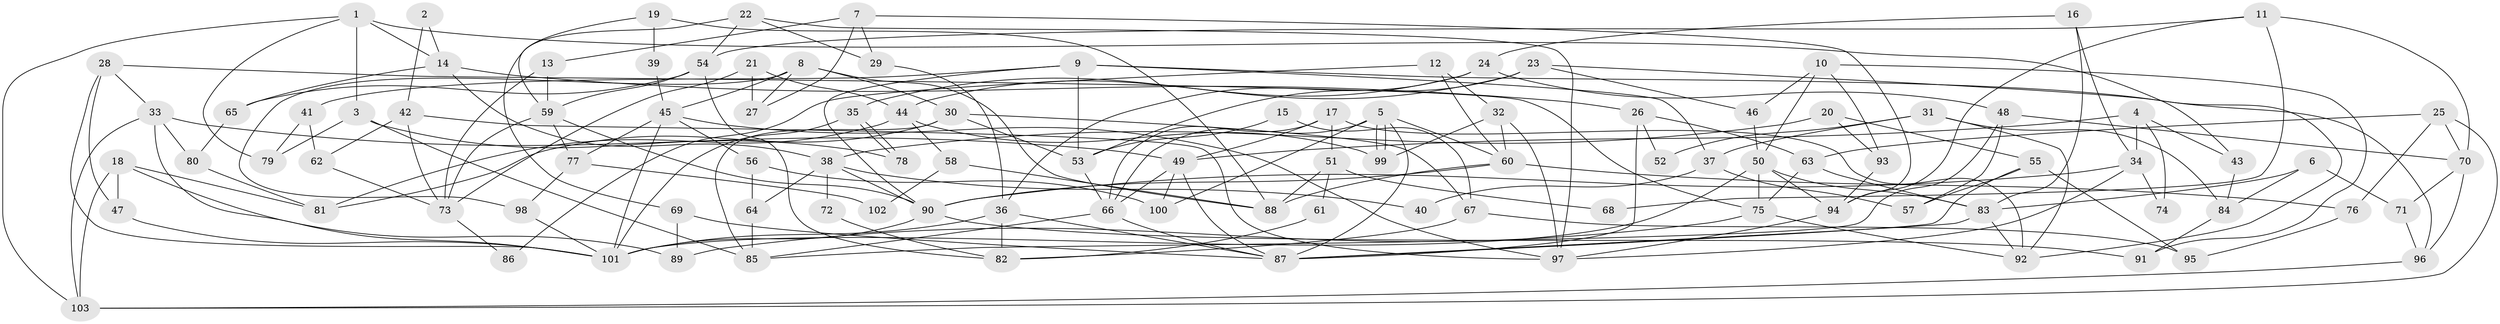 // coarse degree distribution, {5: 0.203125, 4: 0.15625, 6: 0.109375, 3: 0.234375, 7: 0.140625, 8: 0.0625, 2: 0.0625, 10: 0.015625, 11: 0.015625}
// Generated by graph-tools (version 1.1) at 2025/24/03/03/25 07:24:02]
// undirected, 103 vertices, 206 edges
graph export_dot {
graph [start="1"]
  node [color=gray90,style=filled];
  1;
  2;
  3;
  4;
  5;
  6;
  7;
  8;
  9;
  10;
  11;
  12;
  13;
  14;
  15;
  16;
  17;
  18;
  19;
  20;
  21;
  22;
  23;
  24;
  25;
  26;
  27;
  28;
  29;
  30;
  31;
  32;
  33;
  34;
  35;
  36;
  37;
  38;
  39;
  40;
  41;
  42;
  43;
  44;
  45;
  46;
  47;
  48;
  49;
  50;
  51;
  52;
  53;
  54;
  55;
  56;
  57;
  58;
  59;
  60;
  61;
  62;
  63;
  64;
  65;
  66;
  67;
  68;
  69;
  70;
  71;
  72;
  73;
  74;
  75;
  76;
  77;
  78;
  79;
  80;
  81;
  82;
  83;
  84;
  85;
  86;
  87;
  88;
  89;
  90;
  91;
  92;
  93;
  94;
  95;
  96;
  97;
  98;
  99;
  100;
  101;
  102;
  103;
  1 -- 103;
  1 -- 43;
  1 -- 3;
  1 -- 14;
  1 -- 79;
  2 -- 42;
  2 -- 14;
  3 -- 85;
  3 -- 78;
  3 -- 79;
  4 -- 34;
  4 -- 49;
  4 -- 43;
  4 -- 74;
  5 -- 66;
  5 -- 99;
  5 -- 99;
  5 -- 60;
  5 -- 87;
  5 -- 100;
  6 -- 71;
  6 -- 83;
  6 -- 84;
  7 -- 94;
  7 -- 29;
  7 -- 13;
  7 -- 27;
  8 -- 98;
  8 -- 45;
  8 -- 27;
  8 -- 30;
  8 -- 88;
  9 -- 41;
  9 -- 90;
  9 -- 37;
  9 -- 53;
  9 -- 96;
  10 -- 50;
  10 -- 46;
  10 -- 91;
  10 -- 93;
  11 -- 70;
  11 -- 94;
  11 -- 54;
  11 -- 68;
  12 -- 32;
  12 -- 60;
  12 -- 86;
  13 -- 59;
  13 -- 73;
  14 -- 65;
  14 -- 26;
  14 -- 38;
  15 -- 53;
  15 -- 67;
  16 -- 24;
  16 -- 83;
  16 -- 34;
  17 -- 49;
  17 -- 66;
  17 -- 51;
  17 -- 92;
  18 -- 81;
  18 -- 47;
  18 -- 89;
  18 -- 103;
  19 -- 88;
  19 -- 59;
  19 -- 39;
  20 -- 55;
  20 -- 38;
  20 -- 93;
  21 -- 27;
  21 -- 73;
  21 -- 44;
  22 -- 97;
  22 -- 69;
  22 -- 29;
  22 -- 54;
  23 -- 35;
  23 -- 92;
  23 -- 46;
  23 -- 53;
  24 -- 48;
  24 -- 44;
  24 -- 36;
  25 -- 103;
  25 -- 63;
  25 -- 70;
  25 -- 76;
  26 -- 87;
  26 -- 52;
  26 -- 63;
  28 -- 33;
  28 -- 75;
  28 -- 47;
  28 -- 101;
  29 -- 36;
  30 -- 53;
  30 -- 67;
  30 -- 81;
  30 -- 85;
  31 -- 92;
  31 -- 84;
  31 -- 37;
  31 -- 52;
  32 -- 60;
  32 -- 97;
  32 -- 99;
  33 -- 49;
  33 -- 101;
  33 -- 80;
  33 -- 103;
  34 -- 97;
  34 -- 74;
  34 -- 90;
  35 -- 101;
  35 -- 78;
  35 -- 78;
  36 -- 87;
  36 -- 82;
  36 -- 101;
  37 -- 40;
  37 -- 57;
  38 -- 90;
  38 -- 40;
  38 -- 64;
  38 -- 72;
  39 -- 45;
  41 -- 79;
  41 -- 62;
  42 -- 97;
  42 -- 73;
  42 -- 62;
  43 -- 84;
  44 -- 99;
  44 -- 58;
  44 -- 81;
  45 -- 56;
  45 -- 101;
  45 -- 77;
  45 -- 97;
  46 -- 50;
  47 -- 101;
  48 -- 70;
  48 -- 85;
  48 -- 57;
  49 -- 87;
  49 -- 66;
  49 -- 100;
  50 -- 83;
  50 -- 101;
  50 -- 75;
  50 -- 94;
  51 -- 88;
  51 -- 61;
  51 -- 68;
  53 -- 66;
  54 -- 59;
  54 -- 65;
  54 -- 82;
  55 -- 57;
  55 -- 95;
  55 -- 87;
  56 -- 64;
  56 -- 100;
  58 -- 88;
  58 -- 102;
  59 -- 90;
  59 -- 73;
  59 -- 77;
  60 -- 90;
  60 -- 76;
  60 -- 88;
  61 -- 82;
  62 -- 73;
  63 -- 75;
  63 -- 83;
  64 -- 85;
  65 -- 80;
  66 -- 87;
  66 -- 85;
  67 -- 82;
  67 -- 95;
  69 -- 87;
  69 -- 89;
  70 -- 96;
  70 -- 71;
  71 -- 96;
  72 -- 82;
  73 -- 86;
  75 -- 92;
  75 -- 89;
  76 -- 95;
  77 -- 98;
  77 -- 102;
  80 -- 81;
  83 -- 87;
  83 -- 92;
  84 -- 91;
  90 -- 101;
  90 -- 91;
  93 -- 94;
  94 -- 97;
  96 -- 103;
  98 -- 101;
}
